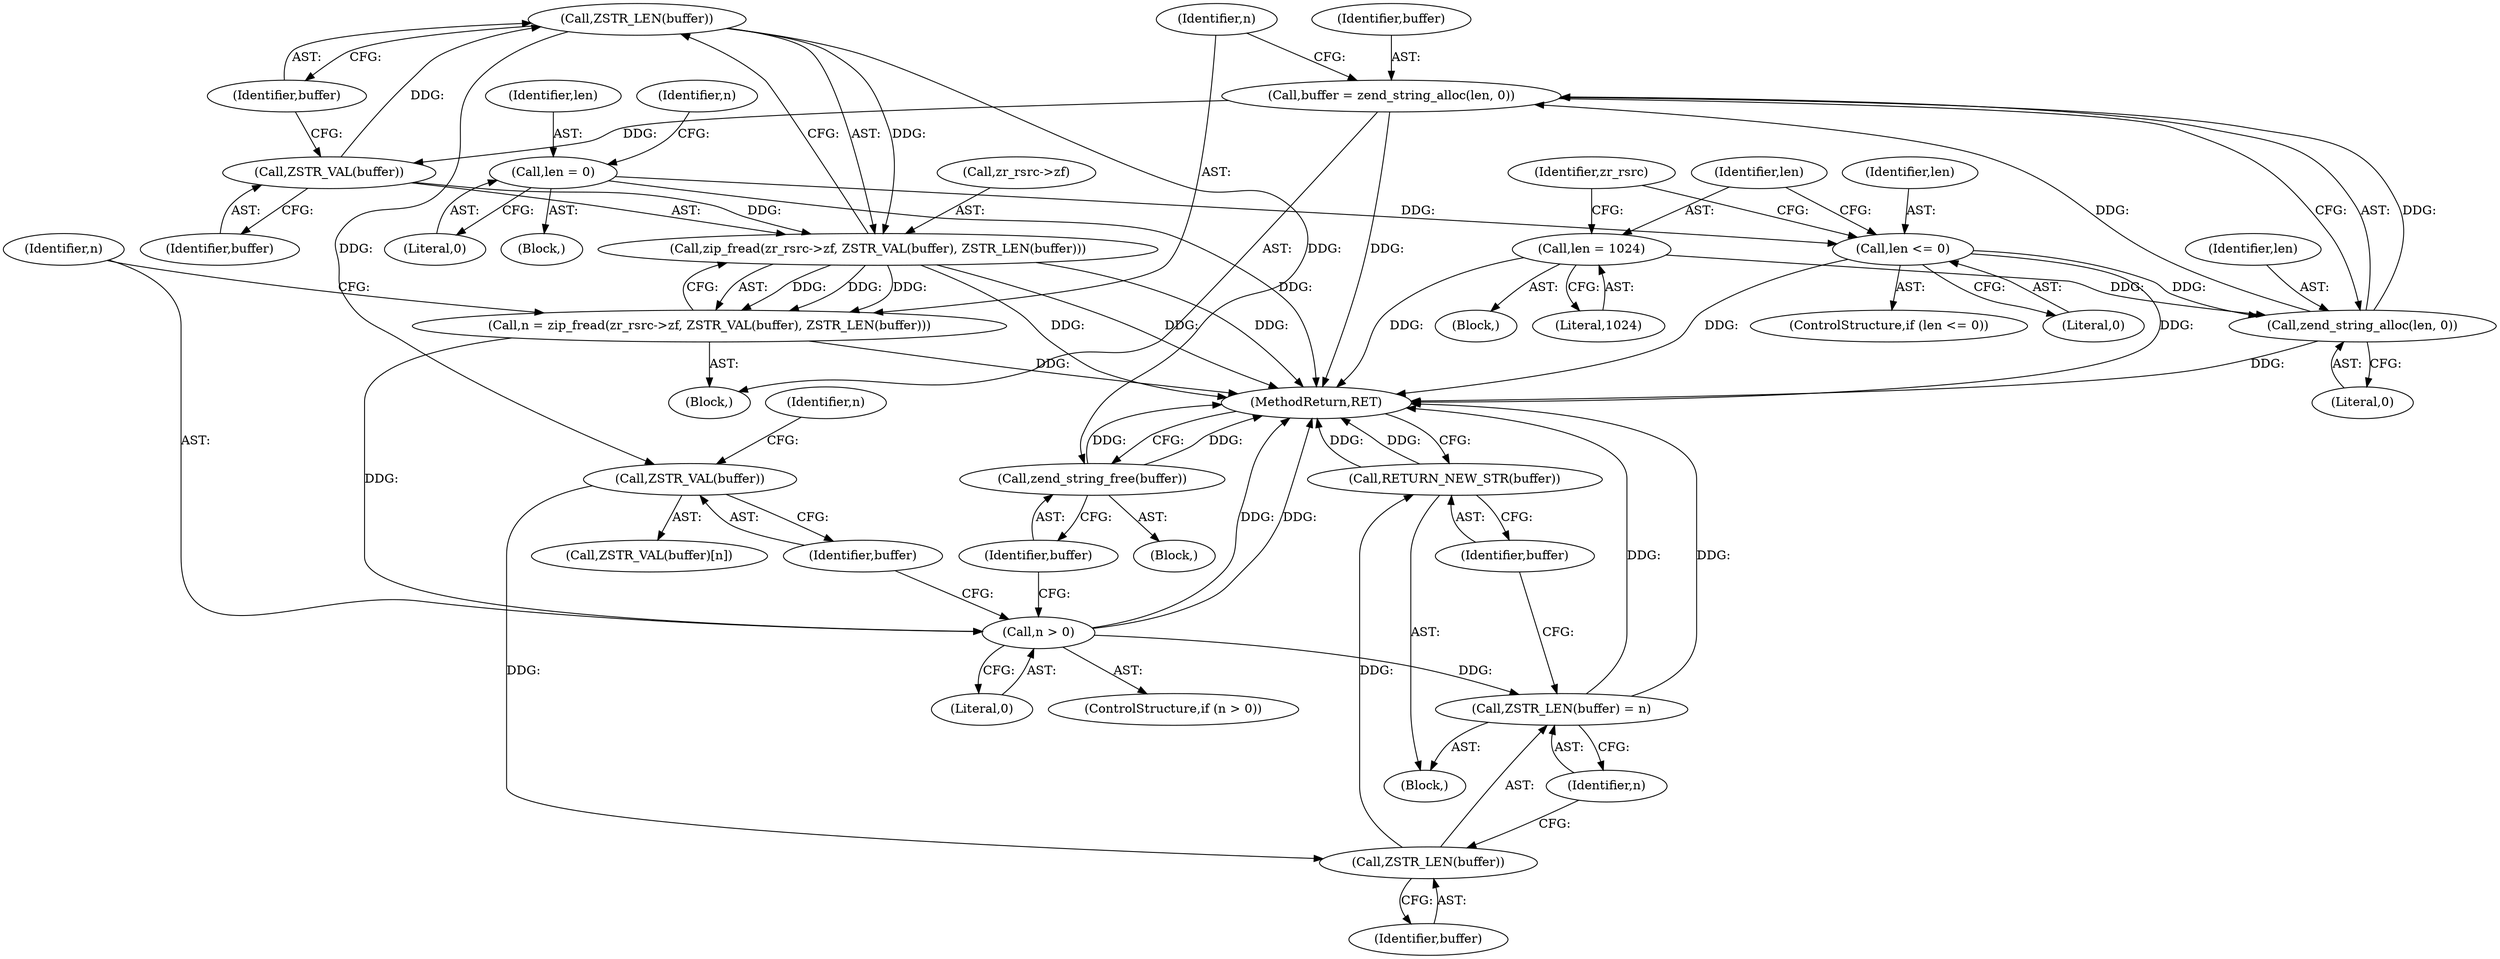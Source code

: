 digraph "1_php-src_3b8d4de300854b3517c7acb239b84f7726c1353c?w=1@pointer" {
"1000166" [label="(Call,ZSTR_LEN(buffer))"];
"1000164" [label="(Call,ZSTR_VAL(buffer))"];
"1000153" [label="(Call,buffer = zend_string_alloc(len, 0))"];
"1000155" [label="(Call,zend_string_alloc(len, 0))"];
"1000141" [label="(Call,len <= 0)"];
"1000105" [label="(Call,len = 0)"];
"1000145" [label="(Call,len = 1024)"];
"1000160" [label="(Call,zip_fread(zr_rsrc->zf, ZSTR_VAL(buffer), ZSTR_LEN(buffer)))"];
"1000158" [label="(Call,n = zip_fread(zr_rsrc->zf, ZSTR_VAL(buffer), ZSTR_LEN(buffer)))"];
"1000169" [label="(Call,n > 0)"];
"1000179" [label="(Call,ZSTR_LEN(buffer) = n)"];
"1000175" [label="(Call,ZSTR_VAL(buffer))"];
"1000180" [label="(Call,ZSTR_LEN(buffer))"];
"1000183" [label="(Call,RETURN_NEW_STR(buffer))"];
"1000187" [label="(Call,zend_string_free(buffer))"];
"1000187" [label="(Call,zend_string_free(buffer))"];
"1000105" [label="(Call,len = 0)"];
"1000146" [label="(Identifier,len)"];
"1000192" [label="(MethodReturn,RET)"];
"1000145" [label="(Call,len = 1024)"];
"1000172" [label="(Block,)"];
"1000140" [label="(ControlStructure,if (len <= 0))"];
"1000165" [label="(Identifier,buffer)"];
"1000142" [label="(Identifier,len)"];
"1000183" [label="(Call,RETURN_NEW_STR(buffer))"];
"1000186" [label="(Block,)"];
"1000161" [label="(Call,zr_rsrc->zf)"];
"1000170" [label="(Identifier,n)"];
"1000150" [label="(Identifier,zr_rsrc)"];
"1000155" [label="(Call,zend_string_alloc(len, 0))"];
"1000175" [label="(Call,ZSTR_VAL(buffer))"];
"1000164" [label="(Call,ZSTR_VAL(buffer))"];
"1000168" [label="(ControlStructure,if (n > 0))"];
"1000144" [label="(Block,)"];
"1000176" [label="(Identifier,buffer)"];
"1000143" [label="(Literal,0)"];
"1000152" [label="(Block,)"];
"1000166" [label="(Call,ZSTR_LEN(buffer))"];
"1000147" [label="(Literal,1024)"];
"1000177" [label="(Identifier,n)"];
"1000181" [label="(Identifier,buffer)"];
"1000180" [label="(Call,ZSTR_LEN(buffer))"];
"1000167" [label="(Identifier,buffer)"];
"1000159" [label="(Identifier,n)"];
"1000184" [label="(Identifier,buffer)"];
"1000174" [label="(Call,ZSTR_VAL(buffer)[n])"];
"1000157" [label="(Literal,0)"];
"1000188" [label="(Identifier,buffer)"];
"1000158" [label="(Call,n = zip_fread(zr_rsrc->zf, ZSTR_VAL(buffer), ZSTR_LEN(buffer)))"];
"1000112" [label="(Identifier,n)"];
"1000106" [label="(Identifier,len)"];
"1000169" [label="(Call,n > 0)"];
"1000153" [label="(Call,buffer = zend_string_alloc(len, 0))"];
"1000171" [label="(Literal,0)"];
"1000156" [label="(Identifier,len)"];
"1000179" [label="(Call,ZSTR_LEN(buffer) = n)"];
"1000141" [label="(Call,len <= 0)"];
"1000107" [label="(Literal,0)"];
"1000154" [label="(Identifier,buffer)"];
"1000160" [label="(Call,zip_fread(zr_rsrc->zf, ZSTR_VAL(buffer), ZSTR_LEN(buffer)))"];
"1000102" [label="(Block,)"];
"1000182" [label="(Identifier,n)"];
"1000166" -> "1000160"  [label="AST: "];
"1000166" -> "1000167"  [label="CFG: "];
"1000167" -> "1000166"  [label="AST: "];
"1000160" -> "1000166"  [label="CFG: "];
"1000166" -> "1000160"  [label="DDG: "];
"1000164" -> "1000166"  [label="DDG: "];
"1000166" -> "1000175"  [label="DDG: "];
"1000166" -> "1000187"  [label="DDG: "];
"1000164" -> "1000160"  [label="AST: "];
"1000164" -> "1000165"  [label="CFG: "];
"1000165" -> "1000164"  [label="AST: "];
"1000167" -> "1000164"  [label="CFG: "];
"1000164" -> "1000160"  [label="DDG: "];
"1000153" -> "1000164"  [label="DDG: "];
"1000153" -> "1000152"  [label="AST: "];
"1000153" -> "1000155"  [label="CFG: "];
"1000154" -> "1000153"  [label="AST: "];
"1000155" -> "1000153"  [label="AST: "];
"1000159" -> "1000153"  [label="CFG: "];
"1000153" -> "1000192"  [label="DDG: "];
"1000155" -> "1000153"  [label="DDG: "];
"1000155" -> "1000153"  [label="DDG: "];
"1000155" -> "1000157"  [label="CFG: "];
"1000156" -> "1000155"  [label="AST: "];
"1000157" -> "1000155"  [label="AST: "];
"1000155" -> "1000192"  [label="DDG: "];
"1000141" -> "1000155"  [label="DDG: "];
"1000145" -> "1000155"  [label="DDG: "];
"1000141" -> "1000140"  [label="AST: "];
"1000141" -> "1000143"  [label="CFG: "];
"1000142" -> "1000141"  [label="AST: "];
"1000143" -> "1000141"  [label="AST: "];
"1000146" -> "1000141"  [label="CFG: "];
"1000150" -> "1000141"  [label="CFG: "];
"1000141" -> "1000192"  [label="DDG: "];
"1000141" -> "1000192"  [label="DDG: "];
"1000105" -> "1000141"  [label="DDG: "];
"1000105" -> "1000102"  [label="AST: "];
"1000105" -> "1000107"  [label="CFG: "];
"1000106" -> "1000105"  [label="AST: "];
"1000107" -> "1000105"  [label="AST: "];
"1000112" -> "1000105"  [label="CFG: "];
"1000105" -> "1000192"  [label="DDG: "];
"1000145" -> "1000144"  [label="AST: "];
"1000145" -> "1000147"  [label="CFG: "];
"1000146" -> "1000145"  [label="AST: "];
"1000147" -> "1000145"  [label="AST: "];
"1000150" -> "1000145"  [label="CFG: "];
"1000145" -> "1000192"  [label="DDG: "];
"1000160" -> "1000158"  [label="AST: "];
"1000161" -> "1000160"  [label="AST: "];
"1000158" -> "1000160"  [label="CFG: "];
"1000160" -> "1000192"  [label="DDG: "];
"1000160" -> "1000192"  [label="DDG: "];
"1000160" -> "1000192"  [label="DDG: "];
"1000160" -> "1000158"  [label="DDG: "];
"1000160" -> "1000158"  [label="DDG: "];
"1000160" -> "1000158"  [label="DDG: "];
"1000158" -> "1000152"  [label="AST: "];
"1000159" -> "1000158"  [label="AST: "];
"1000170" -> "1000158"  [label="CFG: "];
"1000158" -> "1000192"  [label="DDG: "];
"1000158" -> "1000169"  [label="DDG: "];
"1000169" -> "1000168"  [label="AST: "];
"1000169" -> "1000171"  [label="CFG: "];
"1000170" -> "1000169"  [label="AST: "];
"1000171" -> "1000169"  [label="AST: "];
"1000176" -> "1000169"  [label="CFG: "];
"1000188" -> "1000169"  [label="CFG: "];
"1000169" -> "1000192"  [label="DDG: "];
"1000169" -> "1000192"  [label="DDG: "];
"1000169" -> "1000179"  [label="DDG: "];
"1000179" -> "1000172"  [label="AST: "];
"1000179" -> "1000182"  [label="CFG: "];
"1000180" -> "1000179"  [label="AST: "];
"1000182" -> "1000179"  [label="AST: "];
"1000184" -> "1000179"  [label="CFG: "];
"1000179" -> "1000192"  [label="DDG: "];
"1000179" -> "1000192"  [label="DDG: "];
"1000175" -> "1000174"  [label="AST: "];
"1000175" -> "1000176"  [label="CFG: "];
"1000176" -> "1000175"  [label="AST: "];
"1000177" -> "1000175"  [label="CFG: "];
"1000175" -> "1000180"  [label="DDG: "];
"1000180" -> "1000181"  [label="CFG: "];
"1000181" -> "1000180"  [label="AST: "];
"1000182" -> "1000180"  [label="CFG: "];
"1000180" -> "1000183"  [label="DDG: "];
"1000183" -> "1000172"  [label="AST: "];
"1000183" -> "1000184"  [label="CFG: "];
"1000184" -> "1000183"  [label="AST: "];
"1000192" -> "1000183"  [label="CFG: "];
"1000183" -> "1000192"  [label="DDG: "];
"1000183" -> "1000192"  [label="DDG: "];
"1000187" -> "1000186"  [label="AST: "];
"1000187" -> "1000188"  [label="CFG: "];
"1000188" -> "1000187"  [label="AST: "];
"1000192" -> "1000187"  [label="CFG: "];
"1000187" -> "1000192"  [label="DDG: "];
"1000187" -> "1000192"  [label="DDG: "];
}
